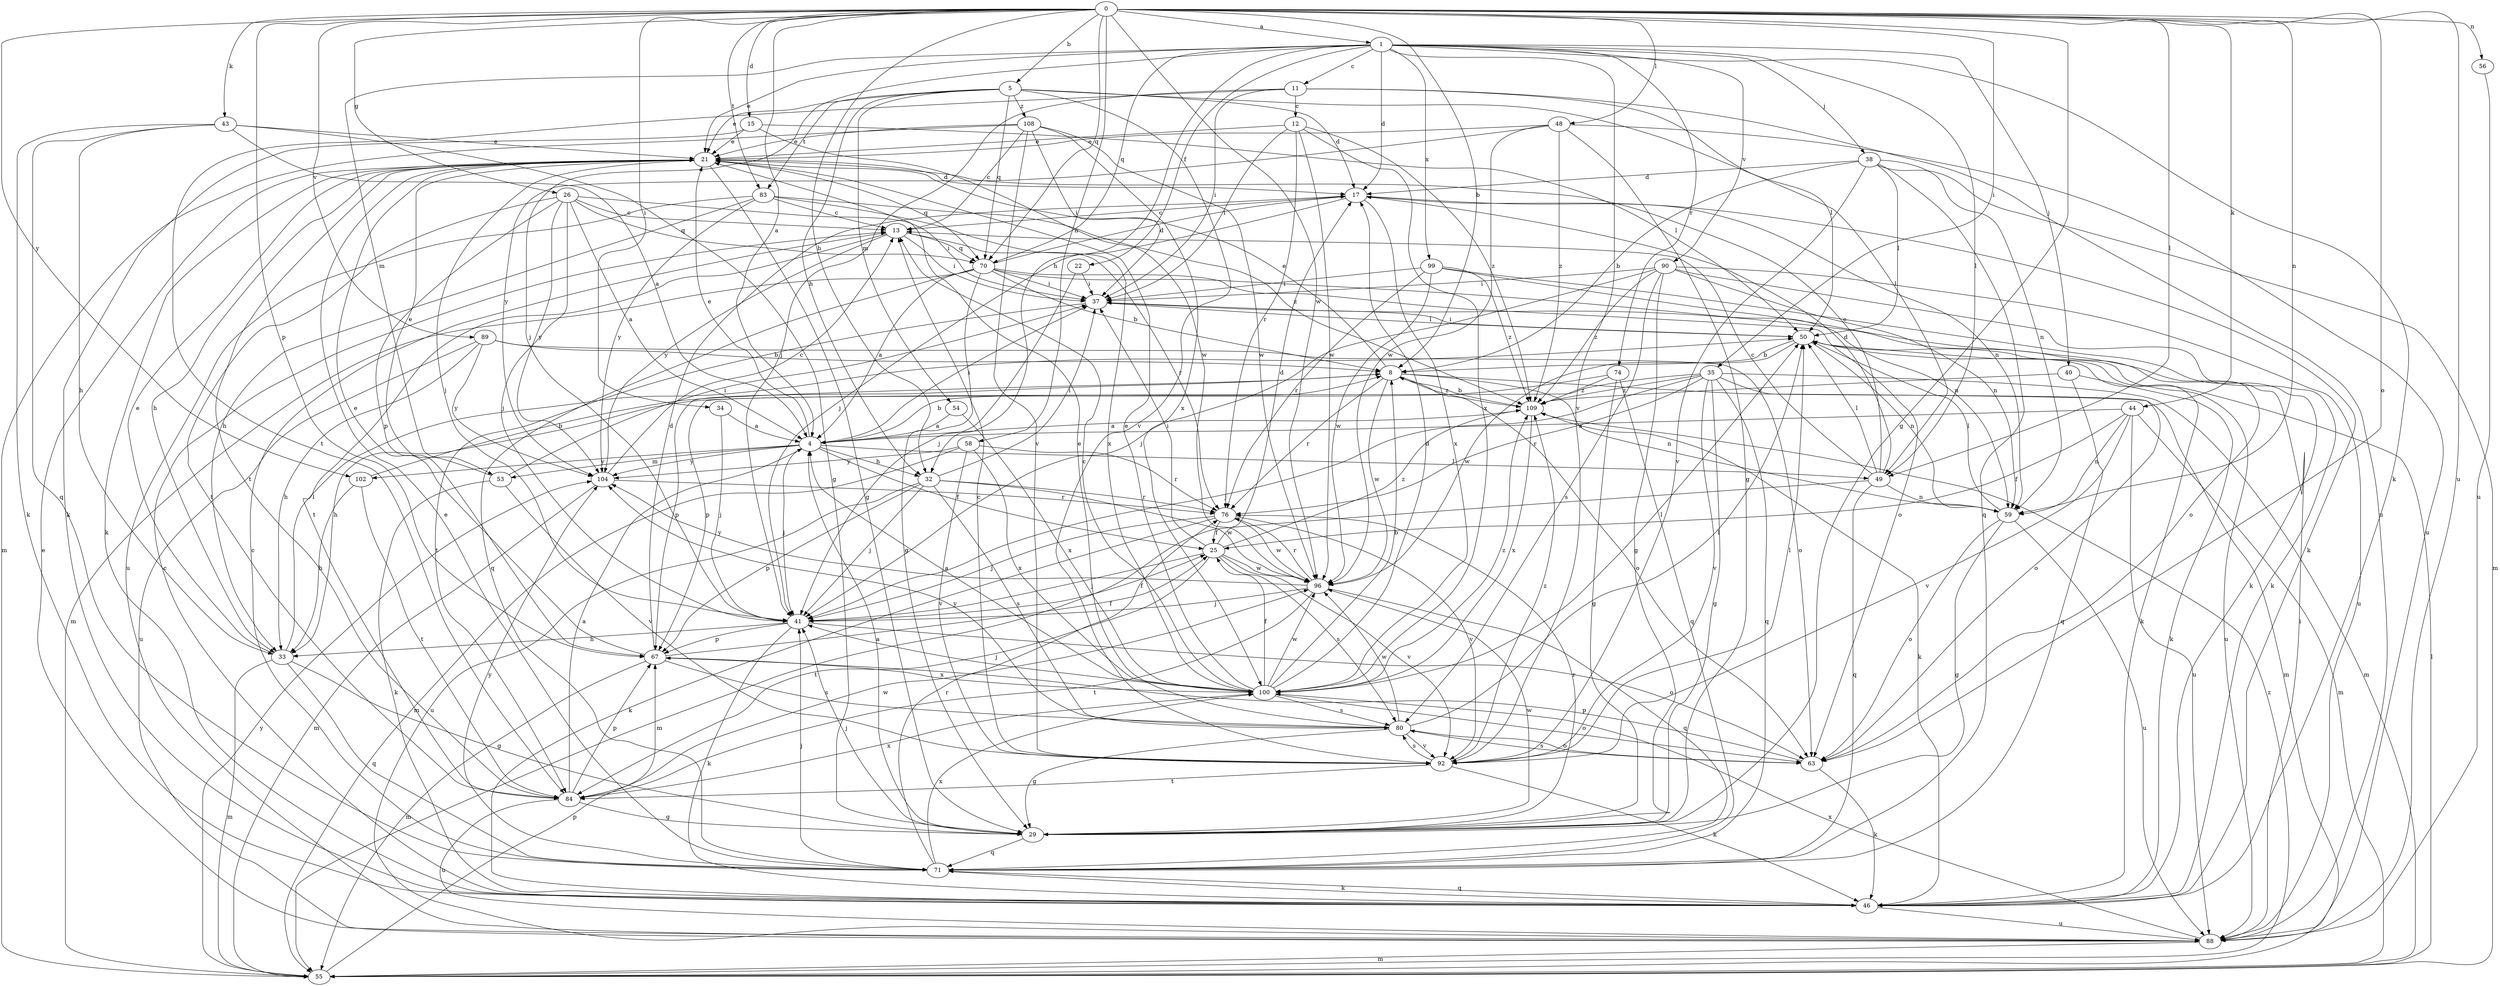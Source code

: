 strict digraph  {
0;
1;
4;
5;
8;
11;
12;
13;
15;
17;
21;
22;
25;
26;
29;
32;
33;
34;
35;
37;
38;
40;
41;
43;
44;
46;
48;
49;
50;
53;
54;
55;
56;
58;
59;
63;
67;
70;
71;
74;
76;
80;
83;
84;
88;
89;
90;
92;
96;
99;
100;
102;
104;
108;
109;
0 -> 1  [label=a];
0 -> 4  [label=a];
0 -> 5  [label=b];
0 -> 8  [label=b];
0 -> 15  [label=d];
0 -> 26  [label=g];
0 -> 29  [label=g];
0 -> 32  [label=h];
0 -> 34  [label=i];
0 -> 35  [label=i];
0 -> 43  [label=k];
0 -> 44  [label=k];
0 -> 48  [label=l];
0 -> 49  [label=l];
0 -> 56  [label=n];
0 -> 58  [label=n];
0 -> 59  [label=n];
0 -> 63  [label=o];
0 -> 67  [label=p];
0 -> 70  [label=q];
0 -> 83  [label=t];
0 -> 88  [label=u];
0 -> 89  [label=v];
0 -> 96  [label=w];
0 -> 102  [label=y];
1 -> 11  [label=c];
1 -> 17  [label=d];
1 -> 21  [label=e];
1 -> 22  [label=f];
1 -> 32  [label=h];
1 -> 38  [label=j];
1 -> 40  [label=j];
1 -> 41  [label=j];
1 -> 46  [label=k];
1 -> 49  [label=l];
1 -> 53  [label=m];
1 -> 70  [label=q];
1 -> 74  [label=r];
1 -> 90  [label=v];
1 -> 92  [label=v];
1 -> 99  [label=x];
4 -> 8  [label=b];
4 -> 21  [label=e];
4 -> 25  [label=f];
4 -> 32  [label=h];
4 -> 37  [label=i];
4 -> 41  [label=j];
4 -> 49  [label=l];
4 -> 53  [label=m];
4 -> 102  [label=y];
4 -> 104  [label=y];
5 -> 17  [label=d];
5 -> 21  [label=e];
5 -> 32  [label=h];
5 -> 49  [label=l];
5 -> 54  [label=m];
5 -> 70  [label=q];
5 -> 83  [label=t];
5 -> 92  [label=v];
5 -> 108  [label=z];
8 -> 21  [label=e];
8 -> 55  [label=m];
8 -> 59  [label=n];
8 -> 63  [label=o];
8 -> 67  [label=p];
8 -> 76  [label=r];
8 -> 96  [label=w];
8 -> 109  [label=z];
11 -> 12  [label=c];
11 -> 37  [label=i];
11 -> 41  [label=j];
11 -> 50  [label=l];
11 -> 84  [label=t];
11 -> 88  [label=u];
12 -> 21  [label=e];
12 -> 37  [label=i];
12 -> 76  [label=r];
12 -> 96  [label=w];
12 -> 100  [label=x];
12 -> 109  [label=z];
13 -> 37  [label=i];
13 -> 70  [label=q];
13 -> 76  [label=r];
13 -> 84  [label=t];
13 -> 104  [label=y];
15 -> 21  [label=e];
15 -> 46  [label=k];
15 -> 50  [label=l];
15 -> 96  [label=w];
17 -> 13  [label=c];
17 -> 41  [label=j];
17 -> 46  [label=k];
17 -> 59  [label=n];
17 -> 100  [label=x];
21 -> 17  [label=d];
21 -> 29  [label=g];
21 -> 33  [label=h];
21 -> 41  [label=j];
21 -> 46  [label=k];
21 -> 70  [label=q];
21 -> 84  [label=t];
22 -> 37  [label=i];
22 -> 41  [label=j];
25 -> 17  [label=d];
25 -> 37  [label=i];
25 -> 41  [label=j];
25 -> 80  [label=s];
25 -> 84  [label=t];
25 -> 92  [label=v];
25 -> 96  [label=w];
25 -> 109  [label=z];
26 -> 4  [label=a];
26 -> 13  [label=c];
26 -> 37  [label=i];
26 -> 41  [label=j];
26 -> 67  [label=p];
26 -> 70  [label=q];
26 -> 84  [label=t];
26 -> 104  [label=y];
29 -> 4  [label=a];
29 -> 41  [label=j];
29 -> 71  [label=q];
29 -> 76  [label=r];
29 -> 96  [label=w];
32 -> 37  [label=i];
32 -> 41  [label=j];
32 -> 67  [label=p];
32 -> 76  [label=r];
32 -> 80  [label=s];
32 -> 88  [label=u];
32 -> 96  [label=w];
33 -> 21  [label=e];
33 -> 29  [label=g];
33 -> 50  [label=l];
33 -> 55  [label=m];
33 -> 71  [label=q];
34 -> 4  [label=a];
34 -> 41  [label=j];
35 -> 29  [label=g];
35 -> 41  [label=j];
35 -> 55  [label=m];
35 -> 63  [label=o];
35 -> 67  [label=p];
35 -> 71  [label=q];
35 -> 76  [label=r];
35 -> 92  [label=v];
35 -> 109  [label=z];
37 -> 50  [label=l];
37 -> 84  [label=t];
38 -> 8  [label=b];
38 -> 17  [label=d];
38 -> 50  [label=l];
38 -> 55  [label=m];
38 -> 59  [label=n];
38 -> 71  [label=q];
38 -> 92  [label=v];
40 -> 46  [label=k];
40 -> 71  [label=q];
40 -> 109  [label=z];
41 -> 25  [label=f];
41 -> 33  [label=h];
41 -> 46  [label=k];
41 -> 63  [label=o];
41 -> 67  [label=p];
43 -> 4  [label=a];
43 -> 21  [label=e];
43 -> 29  [label=g];
43 -> 33  [label=h];
43 -> 46  [label=k];
43 -> 71  [label=q];
44 -> 4  [label=a];
44 -> 25  [label=f];
44 -> 55  [label=m];
44 -> 59  [label=n];
44 -> 88  [label=u];
44 -> 92  [label=v];
46 -> 13  [label=c];
46 -> 71  [label=q];
46 -> 88  [label=u];
48 -> 21  [label=e];
48 -> 29  [label=g];
48 -> 88  [label=u];
48 -> 96  [label=w];
48 -> 104  [label=y];
48 -> 109  [label=z];
49 -> 13  [label=c];
49 -> 17  [label=d];
49 -> 21  [label=e];
49 -> 50  [label=l];
49 -> 55  [label=m];
49 -> 59  [label=n];
49 -> 71  [label=q];
50 -> 8  [label=b];
50 -> 37  [label=i];
50 -> 46  [label=k];
50 -> 59  [label=n];
50 -> 88  [label=u];
50 -> 96  [label=w];
53 -> 21  [label=e];
53 -> 37  [label=i];
53 -> 46  [label=k];
53 -> 92  [label=v];
54 -> 4  [label=a];
54 -> 100  [label=x];
55 -> 50  [label=l];
55 -> 67  [label=p];
55 -> 104  [label=y];
55 -> 109  [label=z];
56 -> 88  [label=u];
58 -> 55  [label=m];
58 -> 76  [label=r];
58 -> 92  [label=v];
58 -> 100  [label=x];
58 -> 104  [label=y];
59 -> 29  [label=g];
59 -> 50  [label=l];
59 -> 63  [label=o];
59 -> 88  [label=u];
63 -> 46  [label=k];
63 -> 67  [label=p];
63 -> 80  [label=s];
67 -> 17  [label=d];
67 -> 21  [label=e];
67 -> 25  [label=f];
67 -> 55  [label=m];
67 -> 80  [label=s];
67 -> 100  [label=x];
70 -> 4  [label=a];
70 -> 8  [label=b];
70 -> 17  [label=d];
70 -> 29  [label=g];
70 -> 37  [label=i];
70 -> 55  [label=m];
70 -> 59  [label=n];
70 -> 63  [label=o];
70 -> 71  [label=q];
71 -> 13  [label=c];
71 -> 21  [label=e];
71 -> 41  [label=j];
71 -> 46  [label=k];
71 -> 76  [label=r];
71 -> 100  [label=x];
71 -> 104  [label=y];
74 -> 29  [label=g];
74 -> 33  [label=h];
74 -> 71  [label=q];
74 -> 109  [label=z];
76 -> 25  [label=f];
76 -> 41  [label=j];
76 -> 46  [label=k];
76 -> 92  [label=v];
76 -> 96  [label=w];
80 -> 21  [label=e];
80 -> 29  [label=g];
80 -> 50  [label=l];
80 -> 63  [label=o];
80 -> 92  [label=v];
80 -> 96  [label=w];
80 -> 104  [label=y];
83 -> 13  [label=c];
83 -> 33  [label=h];
83 -> 88  [label=u];
83 -> 100  [label=x];
83 -> 104  [label=y];
83 -> 109  [label=z];
84 -> 4  [label=a];
84 -> 29  [label=g];
84 -> 67  [label=p];
84 -> 88  [label=u];
84 -> 96  [label=w];
84 -> 100  [label=x];
88 -> 21  [label=e];
88 -> 37  [label=i];
88 -> 55  [label=m];
88 -> 100  [label=x];
89 -> 8  [label=b];
89 -> 33  [label=h];
89 -> 63  [label=o];
89 -> 88  [label=u];
89 -> 104  [label=y];
90 -> 29  [label=g];
90 -> 37  [label=i];
90 -> 41  [label=j];
90 -> 46  [label=k];
90 -> 59  [label=n];
90 -> 80  [label=s];
90 -> 88  [label=u];
90 -> 109  [label=z];
92 -> 13  [label=c];
92 -> 46  [label=k];
92 -> 50  [label=l];
92 -> 80  [label=s];
92 -> 84  [label=t];
92 -> 109  [label=z];
96 -> 41  [label=j];
96 -> 71  [label=q];
96 -> 76  [label=r];
96 -> 84  [label=t];
96 -> 104  [label=y];
99 -> 37  [label=i];
99 -> 46  [label=k];
99 -> 63  [label=o];
99 -> 76  [label=r];
99 -> 96  [label=w];
99 -> 109  [label=z];
100 -> 4  [label=a];
100 -> 8  [label=b];
100 -> 13  [label=c];
100 -> 17  [label=d];
100 -> 21  [label=e];
100 -> 25  [label=f];
100 -> 41  [label=j];
100 -> 50  [label=l];
100 -> 63  [label=o];
100 -> 80  [label=s];
100 -> 96  [label=w];
100 -> 109  [label=z];
102 -> 8  [label=b];
102 -> 33  [label=h];
102 -> 84  [label=t];
104 -> 13  [label=c];
104 -> 55  [label=m];
104 -> 76  [label=r];
108 -> 13  [label=c];
108 -> 21  [label=e];
108 -> 37  [label=i];
108 -> 55  [label=m];
108 -> 92  [label=v];
108 -> 96  [label=w];
108 -> 100  [label=x];
109 -> 4  [label=a];
109 -> 8  [label=b];
109 -> 46  [label=k];
109 -> 100  [label=x];
}
